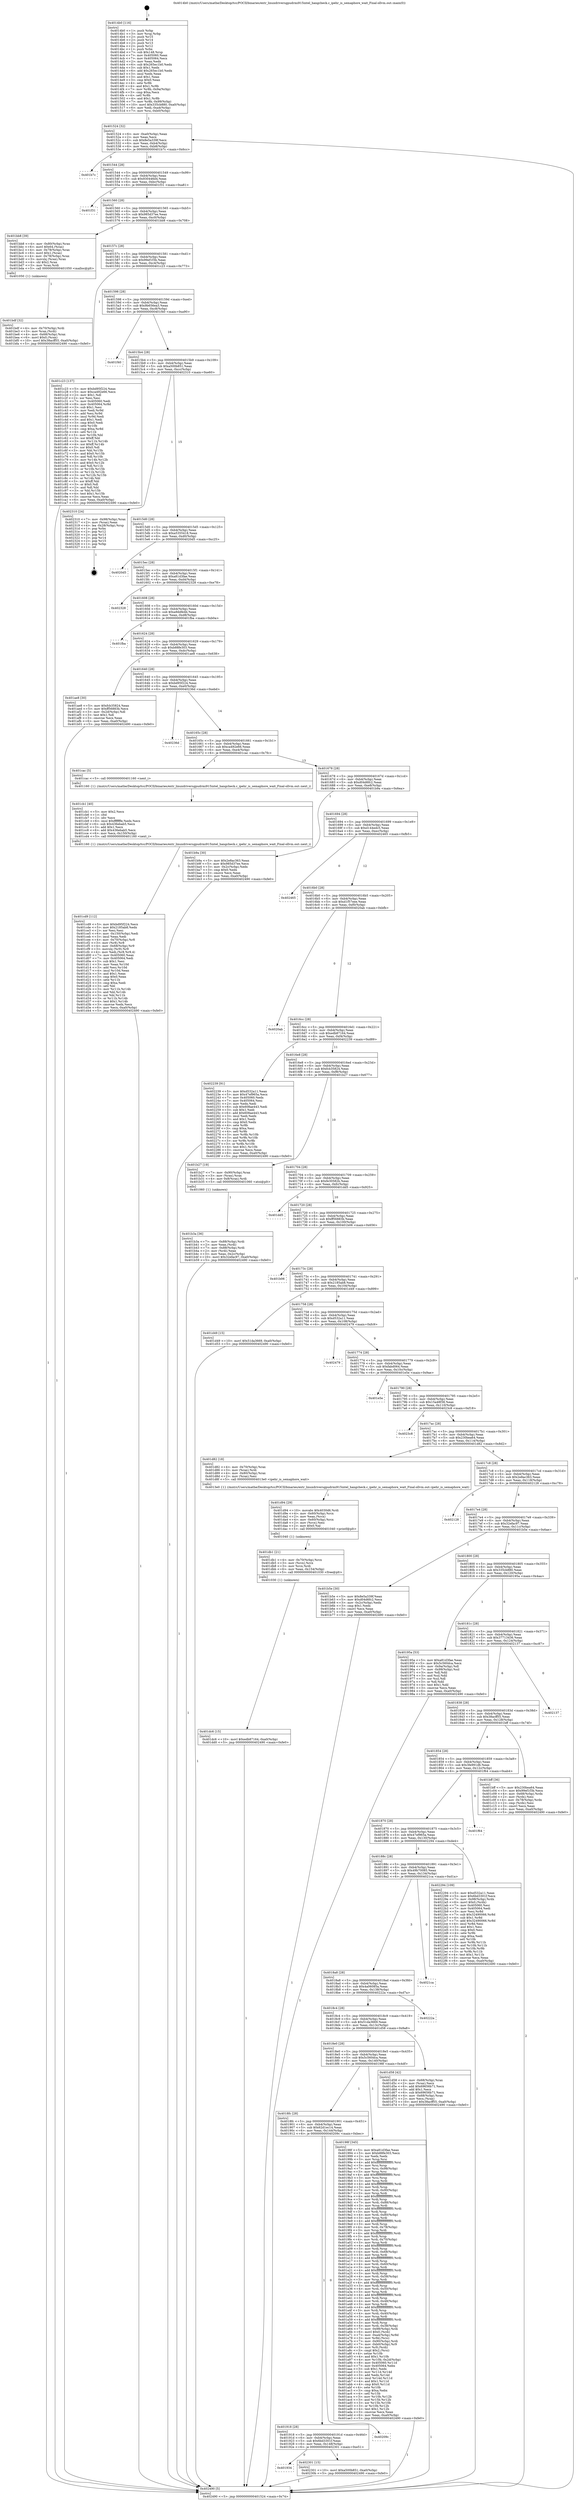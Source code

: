 digraph "0x4014b0" {
  label = "0x4014b0 (/mnt/c/Users/mathe/Desktop/tcc/POCII/binaries/extr_linuxdriversgpudrmi915intel_hangcheck.c_ipehr_is_semaphore_wait_Final-ollvm.out::main(0))"
  labelloc = "t"
  node[shape=record]

  Entry [label="",width=0.3,height=0.3,shape=circle,fillcolor=black,style=filled]
  "0x401524" [label="{
     0x401524 [32]\l
     | [instrs]\l
     &nbsp;&nbsp;0x401524 \<+6\>: mov -0xa0(%rbp),%eax\l
     &nbsp;&nbsp;0x40152a \<+2\>: mov %eax,%ecx\l
     &nbsp;&nbsp;0x40152c \<+6\>: sub $0x8e5a339f,%ecx\l
     &nbsp;&nbsp;0x401532 \<+6\>: mov %eax,-0xb4(%rbp)\l
     &nbsp;&nbsp;0x401538 \<+6\>: mov %ecx,-0xb8(%rbp)\l
     &nbsp;&nbsp;0x40153e \<+6\>: je 0000000000401b7c \<main+0x6cc\>\l
  }"]
  "0x401b7c" [label="{
     0x401b7c\l
  }", style=dashed]
  "0x401544" [label="{
     0x401544 [28]\l
     | [instrs]\l
     &nbsp;&nbsp;0x401544 \<+5\>: jmp 0000000000401549 \<main+0x99\>\l
     &nbsp;&nbsp;0x401549 \<+6\>: mov -0xb4(%rbp),%eax\l
     &nbsp;&nbsp;0x40154f \<+5\>: sub $0x930446d4,%eax\l
     &nbsp;&nbsp;0x401554 \<+6\>: mov %eax,-0xbc(%rbp)\l
     &nbsp;&nbsp;0x40155a \<+6\>: je 0000000000401f31 \<main+0xa81\>\l
  }"]
  Exit [label="",width=0.3,height=0.3,shape=circle,fillcolor=black,style=filled,peripheries=2]
  "0x401f31" [label="{
     0x401f31\l
  }", style=dashed]
  "0x401560" [label="{
     0x401560 [28]\l
     | [instrs]\l
     &nbsp;&nbsp;0x401560 \<+5\>: jmp 0000000000401565 \<main+0xb5\>\l
     &nbsp;&nbsp;0x401565 \<+6\>: mov -0xb4(%rbp),%eax\l
     &nbsp;&nbsp;0x40156b \<+5\>: sub $0x985d37ee,%eax\l
     &nbsp;&nbsp;0x401570 \<+6\>: mov %eax,-0xc0(%rbp)\l
     &nbsp;&nbsp;0x401576 \<+6\>: je 0000000000401bb8 \<main+0x708\>\l
  }"]
  "0x401934" [label="{
     0x401934\l
  }", style=dashed]
  "0x401bb8" [label="{
     0x401bb8 [39]\l
     | [instrs]\l
     &nbsp;&nbsp;0x401bb8 \<+4\>: mov -0x80(%rbp),%rax\l
     &nbsp;&nbsp;0x401bbc \<+6\>: movl $0x64,(%rax)\l
     &nbsp;&nbsp;0x401bc2 \<+4\>: mov -0x78(%rbp),%rax\l
     &nbsp;&nbsp;0x401bc6 \<+6\>: movl $0x1,(%rax)\l
     &nbsp;&nbsp;0x401bcc \<+4\>: mov -0x78(%rbp),%rax\l
     &nbsp;&nbsp;0x401bd0 \<+3\>: movslq (%rax),%rax\l
     &nbsp;&nbsp;0x401bd3 \<+4\>: shl $0x2,%rax\l
     &nbsp;&nbsp;0x401bd7 \<+3\>: mov %rax,%rdi\l
     &nbsp;&nbsp;0x401bda \<+5\>: call 0000000000401050 \<malloc@plt\>\l
     | [calls]\l
     &nbsp;&nbsp;0x401050 \{1\} (unknown)\l
  }"]
  "0x40157c" [label="{
     0x40157c [28]\l
     | [instrs]\l
     &nbsp;&nbsp;0x40157c \<+5\>: jmp 0000000000401581 \<main+0xd1\>\l
     &nbsp;&nbsp;0x401581 \<+6\>: mov -0xb4(%rbp),%eax\l
     &nbsp;&nbsp;0x401587 \<+5\>: sub $0x99ef1f3b,%eax\l
     &nbsp;&nbsp;0x40158c \<+6\>: mov %eax,-0xc4(%rbp)\l
     &nbsp;&nbsp;0x401592 \<+6\>: je 0000000000401c23 \<main+0x773\>\l
  }"]
  "0x402301" [label="{
     0x402301 [15]\l
     | [instrs]\l
     &nbsp;&nbsp;0x402301 \<+10\>: movl $0xa500b851,-0xa0(%rbp)\l
     &nbsp;&nbsp;0x40230b \<+5\>: jmp 0000000000402490 \<main+0xfe0\>\l
  }"]
  "0x401c23" [label="{
     0x401c23 [137]\l
     | [instrs]\l
     &nbsp;&nbsp;0x401c23 \<+5\>: mov $0xbd95f224,%eax\l
     &nbsp;&nbsp;0x401c28 \<+5\>: mov $0xca492e66,%ecx\l
     &nbsp;&nbsp;0x401c2d \<+2\>: mov $0x1,%dl\l
     &nbsp;&nbsp;0x401c2f \<+2\>: xor %esi,%esi\l
     &nbsp;&nbsp;0x401c31 \<+7\>: mov 0x405060,%edi\l
     &nbsp;&nbsp;0x401c38 \<+8\>: mov 0x405064,%r8d\l
     &nbsp;&nbsp;0x401c40 \<+3\>: sub $0x1,%esi\l
     &nbsp;&nbsp;0x401c43 \<+3\>: mov %edi,%r9d\l
     &nbsp;&nbsp;0x401c46 \<+3\>: add %esi,%r9d\l
     &nbsp;&nbsp;0x401c49 \<+4\>: imul %r9d,%edi\l
     &nbsp;&nbsp;0x401c4d \<+3\>: and $0x1,%edi\l
     &nbsp;&nbsp;0x401c50 \<+3\>: cmp $0x0,%edi\l
     &nbsp;&nbsp;0x401c53 \<+4\>: sete %r10b\l
     &nbsp;&nbsp;0x401c57 \<+4\>: cmp $0xa,%r8d\l
     &nbsp;&nbsp;0x401c5b \<+4\>: setl %r11b\l
     &nbsp;&nbsp;0x401c5f \<+3\>: mov %r10b,%bl\l
     &nbsp;&nbsp;0x401c62 \<+3\>: xor $0xff,%bl\l
     &nbsp;&nbsp;0x401c65 \<+3\>: mov %r11b,%r14b\l
     &nbsp;&nbsp;0x401c68 \<+4\>: xor $0xff,%r14b\l
     &nbsp;&nbsp;0x401c6c \<+3\>: xor $0x0,%dl\l
     &nbsp;&nbsp;0x401c6f \<+3\>: mov %bl,%r15b\l
     &nbsp;&nbsp;0x401c72 \<+4\>: and $0x0,%r15b\l
     &nbsp;&nbsp;0x401c76 \<+3\>: and %dl,%r10b\l
     &nbsp;&nbsp;0x401c79 \<+3\>: mov %r14b,%r12b\l
     &nbsp;&nbsp;0x401c7c \<+4\>: and $0x0,%r12b\l
     &nbsp;&nbsp;0x401c80 \<+3\>: and %dl,%r11b\l
     &nbsp;&nbsp;0x401c83 \<+3\>: or %r10b,%r15b\l
     &nbsp;&nbsp;0x401c86 \<+3\>: or %r11b,%r12b\l
     &nbsp;&nbsp;0x401c89 \<+3\>: xor %r12b,%r15b\l
     &nbsp;&nbsp;0x401c8c \<+3\>: or %r14b,%bl\l
     &nbsp;&nbsp;0x401c8f \<+3\>: xor $0xff,%bl\l
     &nbsp;&nbsp;0x401c92 \<+3\>: or $0x0,%dl\l
     &nbsp;&nbsp;0x401c95 \<+2\>: and %dl,%bl\l
     &nbsp;&nbsp;0x401c97 \<+3\>: or %bl,%r15b\l
     &nbsp;&nbsp;0x401c9a \<+4\>: test $0x1,%r15b\l
     &nbsp;&nbsp;0x401c9e \<+3\>: cmovne %ecx,%eax\l
     &nbsp;&nbsp;0x401ca1 \<+6\>: mov %eax,-0xa0(%rbp)\l
     &nbsp;&nbsp;0x401ca7 \<+5\>: jmp 0000000000402490 \<main+0xfe0\>\l
  }"]
  "0x401598" [label="{
     0x401598 [28]\l
     | [instrs]\l
     &nbsp;&nbsp;0x401598 \<+5\>: jmp 000000000040159d \<main+0xed\>\l
     &nbsp;&nbsp;0x40159d \<+6\>: mov -0xb4(%rbp),%eax\l
     &nbsp;&nbsp;0x4015a3 \<+5\>: sub $0x9b656ea3,%eax\l
     &nbsp;&nbsp;0x4015a8 \<+6\>: mov %eax,-0xc8(%rbp)\l
     &nbsp;&nbsp;0x4015ae \<+6\>: je 0000000000401f40 \<main+0xa90\>\l
  }"]
  "0x401918" [label="{
     0x401918 [28]\l
     | [instrs]\l
     &nbsp;&nbsp;0x401918 \<+5\>: jmp 000000000040191d \<main+0x46d\>\l
     &nbsp;&nbsp;0x40191d \<+6\>: mov -0xb4(%rbp),%eax\l
     &nbsp;&nbsp;0x401923 \<+5\>: sub $0x6bd3301f,%eax\l
     &nbsp;&nbsp;0x401928 \<+6\>: mov %eax,-0x148(%rbp)\l
     &nbsp;&nbsp;0x40192e \<+6\>: je 0000000000402301 \<main+0xe51\>\l
  }"]
  "0x401f40" [label="{
     0x401f40\l
  }", style=dashed]
  "0x4015b4" [label="{
     0x4015b4 [28]\l
     | [instrs]\l
     &nbsp;&nbsp;0x4015b4 \<+5\>: jmp 00000000004015b9 \<main+0x109\>\l
     &nbsp;&nbsp;0x4015b9 \<+6\>: mov -0xb4(%rbp),%eax\l
     &nbsp;&nbsp;0x4015bf \<+5\>: sub $0xa500b851,%eax\l
     &nbsp;&nbsp;0x4015c4 \<+6\>: mov %eax,-0xcc(%rbp)\l
     &nbsp;&nbsp;0x4015ca \<+6\>: je 0000000000402310 \<main+0xe60\>\l
  }"]
  "0x40209c" [label="{
     0x40209c\l
  }", style=dashed]
  "0x402310" [label="{
     0x402310 [24]\l
     | [instrs]\l
     &nbsp;&nbsp;0x402310 \<+7\>: mov -0x98(%rbp),%rax\l
     &nbsp;&nbsp;0x402317 \<+2\>: mov (%rax),%eax\l
     &nbsp;&nbsp;0x402319 \<+4\>: lea -0x28(%rbp),%rsp\l
     &nbsp;&nbsp;0x40231d \<+1\>: pop %rbx\l
     &nbsp;&nbsp;0x40231e \<+2\>: pop %r12\l
     &nbsp;&nbsp;0x402320 \<+2\>: pop %r13\l
     &nbsp;&nbsp;0x402322 \<+2\>: pop %r14\l
     &nbsp;&nbsp;0x402324 \<+2\>: pop %r15\l
     &nbsp;&nbsp;0x402326 \<+1\>: pop %rbp\l
     &nbsp;&nbsp;0x402327 \<+1\>: ret\l
  }"]
  "0x4015d0" [label="{
     0x4015d0 [28]\l
     | [instrs]\l
     &nbsp;&nbsp;0x4015d0 \<+5\>: jmp 00000000004015d5 \<main+0x125\>\l
     &nbsp;&nbsp;0x4015d5 \<+6\>: mov -0xb4(%rbp),%eax\l
     &nbsp;&nbsp;0x4015db \<+5\>: sub $0xa5355418,%eax\l
     &nbsp;&nbsp;0x4015e0 \<+6\>: mov %eax,-0xd0(%rbp)\l
     &nbsp;&nbsp;0x4015e6 \<+6\>: je 00000000004020d5 \<main+0xc25\>\l
  }"]
  "0x401dc6" [label="{
     0x401dc6 [15]\l
     | [instrs]\l
     &nbsp;&nbsp;0x401dc6 \<+10\>: movl $0xedb87164,-0xa0(%rbp)\l
     &nbsp;&nbsp;0x401dd0 \<+5\>: jmp 0000000000402490 \<main+0xfe0\>\l
  }"]
  "0x4020d5" [label="{
     0x4020d5\l
  }", style=dashed]
  "0x4015ec" [label="{
     0x4015ec [28]\l
     | [instrs]\l
     &nbsp;&nbsp;0x4015ec \<+5\>: jmp 00000000004015f1 \<main+0x141\>\l
     &nbsp;&nbsp;0x4015f1 \<+6\>: mov -0xb4(%rbp),%eax\l
     &nbsp;&nbsp;0x4015f7 \<+5\>: sub $0xa81d3fae,%eax\l
     &nbsp;&nbsp;0x4015fc \<+6\>: mov %eax,-0xd4(%rbp)\l
     &nbsp;&nbsp;0x401602 \<+6\>: je 0000000000402328 \<main+0xe78\>\l
  }"]
  "0x401db1" [label="{
     0x401db1 [21]\l
     | [instrs]\l
     &nbsp;&nbsp;0x401db1 \<+4\>: mov -0x70(%rbp),%rcx\l
     &nbsp;&nbsp;0x401db5 \<+3\>: mov (%rcx),%rcx\l
     &nbsp;&nbsp;0x401db8 \<+3\>: mov %rcx,%rdi\l
     &nbsp;&nbsp;0x401dbb \<+6\>: mov %eax,-0x154(%rbp)\l
     &nbsp;&nbsp;0x401dc1 \<+5\>: call 0000000000401030 \<free@plt\>\l
     | [calls]\l
     &nbsp;&nbsp;0x401030 \{1\} (unknown)\l
  }"]
  "0x402328" [label="{
     0x402328\l
  }", style=dashed]
  "0x401608" [label="{
     0x401608 [28]\l
     | [instrs]\l
     &nbsp;&nbsp;0x401608 \<+5\>: jmp 000000000040160d \<main+0x15d\>\l
     &nbsp;&nbsp;0x40160d \<+6\>: mov -0xb4(%rbp),%eax\l
     &nbsp;&nbsp;0x401613 \<+5\>: sub $0xa9ddfe4b,%eax\l
     &nbsp;&nbsp;0x401618 \<+6\>: mov %eax,-0xd8(%rbp)\l
     &nbsp;&nbsp;0x40161e \<+6\>: je 0000000000401fba \<main+0xb0a\>\l
  }"]
  "0x401d94" [label="{
     0x401d94 [29]\l
     | [instrs]\l
     &nbsp;&nbsp;0x401d94 \<+10\>: movabs $0x4030d6,%rdi\l
     &nbsp;&nbsp;0x401d9e \<+4\>: mov -0x60(%rbp),%rcx\l
     &nbsp;&nbsp;0x401da2 \<+2\>: mov %eax,(%rcx)\l
     &nbsp;&nbsp;0x401da4 \<+4\>: mov -0x60(%rbp),%rcx\l
     &nbsp;&nbsp;0x401da8 \<+2\>: mov (%rcx),%esi\l
     &nbsp;&nbsp;0x401daa \<+2\>: mov $0x0,%al\l
     &nbsp;&nbsp;0x401dac \<+5\>: call 0000000000401040 \<printf@plt\>\l
     | [calls]\l
     &nbsp;&nbsp;0x401040 \{1\} (unknown)\l
  }"]
  "0x401fba" [label="{
     0x401fba\l
  }", style=dashed]
  "0x401624" [label="{
     0x401624 [28]\l
     | [instrs]\l
     &nbsp;&nbsp;0x401624 \<+5\>: jmp 0000000000401629 \<main+0x179\>\l
     &nbsp;&nbsp;0x401629 \<+6\>: mov -0xb4(%rbp),%eax\l
     &nbsp;&nbsp;0x40162f \<+5\>: sub $0xb88fe303,%eax\l
     &nbsp;&nbsp;0x401634 \<+6\>: mov %eax,-0xdc(%rbp)\l
     &nbsp;&nbsp;0x40163a \<+6\>: je 0000000000401ae8 \<main+0x638\>\l
  }"]
  "0x401cd9" [label="{
     0x401cd9 [112]\l
     | [instrs]\l
     &nbsp;&nbsp;0x401cd9 \<+5\>: mov $0xbd95f224,%ecx\l
     &nbsp;&nbsp;0x401cde \<+5\>: mov $0x2185ab8,%edx\l
     &nbsp;&nbsp;0x401ce3 \<+2\>: xor %esi,%esi\l
     &nbsp;&nbsp;0x401ce5 \<+6\>: mov -0x150(%rbp),%edi\l
     &nbsp;&nbsp;0x401ceb \<+3\>: imul %eax,%edi\l
     &nbsp;&nbsp;0x401cee \<+4\>: mov -0x70(%rbp),%r8\l
     &nbsp;&nbsp;0x401cf2 \<+3\>: mov (%r8),%r8\l
     &nbsp;&nbsp;0x401cf5 \<+4\>: mov -0x68(%rbp),%r9\l
     &nbsp;&nbsp;0x401cf9 \<+3\>: movslq (%r9),%r9\l
     &nbsp;&nbsp;0x401cfc \<+4\>: mov %edi,(%r8,%r9,4)\l
     &nbsp;&nbsp;0x401d00 \<+7\>: mov 0x405060,%eax\l
     &nbsp;&nbsp;0x401d07 \<+7\>: mov 0x405064,%edi\l
     &nbsp;&nbsp;0x401d0e \<+3\>: sub $0x1,%esi\l
     &nbsp;&nbsp;0x401d11 \<+3\>: mov %eax,%r10d\l
     &nbsp;&nbsp;0x401d14 \<+3\>: add %esi,%r10d\l
     &nbsp;&nbsp;0x401d17 \<+4\>: imul %r10d,%eax\l
     &nbsp;&nbsp;0x401d1b \<+3\>: and $0x1,%eax\l
     &nbsp;&nbsp;0x401d1e \<+3\>: cmp $0x0,%eax\l
     &nbsp;&nbsp;0x401d21 \<+4\>: sete %r11b\l
     &nbsp;&nbsp;0x401d25 \<+3\>: cmp $0xa,%edi\l
     &nbsp;&nbsp;0x401d28 \<+3\>: setl %bl\l
     &nbsp;&nbsp;0x401d2b \<+3\>: mov %r11b,%r14b\l
     &nbsp;&nbsp;0x401d2e \<+3\>: and %bl,%r14b\l
     &nbsp;&nbsp;0x401d31 \<+3\>: xor %bl,%r11b\l
     &nbsp;&nbsp;0x401d34 \<+3\>: or %r11b,%r14b\l
     &nbsp;&nbsp;0x401d37 \<+4\>: test $0x1,%r14b\l
     &nbsp;&nbsp;0x401d3b \<+3\>: cmovne %edx,%ecx\l
     &nbsp;&nbsp;0x401d3e \<+6\>: mov %ecx,-0xa0(%rbp)\l
     &nbsp;&nbsp;0x401d44 \<+5\>: jmp 0000000000402490 \<main+0xfe0\>\l
  }"]
  "0x401ae8" [label="{
     0x401ae8 [30]\l
     | [instrs]\l
     &nbsp;&nbsp;0x401ae8 \<+5\>: mov $0xfcb35824,%eax\l
     &nbsp;&nbsp;0x401aed \<+5\>: mov $0xff56883b,%ecx\l
     &nbsp;&nbsp;0x401af2 \<+3\>: mov -0x2d(%rbp),%dl\l
     &nbsp;&nbsp;0x401af5 \<+3\>: test $0x1,%dl\l
     &nbsp;&nbsp;0x401af8 \<+3\>: cmovne %ecx,%eax\l
     &nbsp;&nbsp;0x401afb \<+6\>: mov %eax,-0xa0(%rbp)\l
     &nbsp;&nbsp;0x401b01 \<+5\>: jmp 0000000000402490 \<main+0xfe0\>\l
  }"]
  "0x401640" [label="{
     0x401640 [28]\l
     | [instrs]\l
     &nbsp;&nbsp;0x401640 \<+5\>: jmp 0000000000401645 \<main+0x195\>\l
     &nbsp;&nbsp;0x401645 \<+6\>: mov -0xb4(%rbp),%eax\l
     &nbsp;&nbsp;0x40164b \<+5\>: sub $0xbd95f224,%eax\l
     &nbsp;&nbsp;0x401650 \<+6\>: mov %eax,-0xe0(%rbp)\l
     &nbsp;&nbsp;0x401656 \<+6\>: je 000000000040236d \<main+0xebd\>\l
  }"]
  "0x401cb1" [label="{
     0x401cb1 [40]\l
     | [instrs]\l
     &nbsp;&nbsp;0x401cb1 \<+5\>: mov $0x2,%ecx\l
     &nbsp;&nbsp;0x401cb6 \<+1\>: cltd\l
     &nbsp;&nbsp;0x401cb7 \<+2\>: idiv %ecx\l
     &nbsp;&nbsp;0x401cb9 \<+6\>: imul $0xfffffffe,%edx,%ecx\l
     &nbsp;&nbsp;0x401cbf \<+6\>: sub $0x436ebab5,%ecx\l
     &nbsp;&nbsp;0x401cc5 \<+3\>: add $0x1,%ecx\l
     &nbsp;&nbsp;0x401cc8 \<+6\>: add $0x436ebab5,%ecx\l
     &nbsp;&nbsp;0x401cce \<+6\>: mov %ecx,-0x150(%rbp)\l
     &nbsp;&nbsp;0x401cd4 \<+5\>: call 0000000000401160 \<next_i\>\l
     | [calls]\l
     &nbsp;&nbsp;0x401160 \{1\} (/mnt/c/Users/mathe/Desktop/tcc/POCII/binaries/extr_linuxdriversgpudrmi915intel_hangcheck.c_ipehr_is_semaphore_wait_Final-ollvm.out::next_i)\l
  }"]
  "0x40236d" [label="{
     0x40236d\l
  }", style=dashed]
  "0x40165c" [label="{
     0x40165c [28]\l
     | [instrs]\l
     &nbsp;&nbsp;0x40165c \<+5\>: jmp 0000000000401661 \<main+0x1b1\>\l
     &nbsp;&nbsp;0x401661 \<+6\>: mov -0xb4(%rbp),%eax\l
     &nbsp;&nbsp;0x401667 \<+5\>: sub $0xca492e66,%eax\l
     &nbsp;&nbsp;0x40166c \<+6\>: mov %eax,-0xe4(%rbp)\l
     &nbsp;&nbsp;0x401672 \<+6\>: je 0000000000401cac \<main+0x7fc\>\l
  }"]
  "0x401bdf" [label="{
     0x401bdf [32]\l
     | [instrs]\l
     &nbsp;&nbsp;0x401bdf \<+4\>: mov -0x70(%rbp),%rdi\l
     &nbsp;&nbsp;0x401be3 \<+3\>: mov %rax,(%rdi)\l
     &nbsp;&nbsp;0x401be6 \<+4\>: mov -0x68(%rbp),%rax\l
     &nbsp;&nbsp;0x401bea \<+6\>: movl $0x0,(%rax)\l
     &nbsp;&nbsp;0x401bf0 \<+10\>: movl $0x38acff55,-0xa0(%rbp)\l
     &nbsp;&nbsp;0x401bfa \<+5\>: jmp 0000000000402490 \<main+0xfe0\>\l
  }"]
  "0x401cac" [label="{
     0x401cac [5]\l
     | [instrs]\l
     &nbsp;&nbsp;0x401cac \<+5\>: call 0000000000401160 \<next_i\>\l
     | [calls]\l
     &nbsp;&nbsp;0x401160 \{1\} (/mnt/c/Users/mathe/Desktop/tcc/POCII/binaries/extr_linuxdriversgpudrmi915intel_hangcheck.c_ipehr_is_semaphore_wait_Final-ollvm.out::next_i)\l
  }"]
  "0x401678" [label="{
     0x401678 [28]\l
     | [instrs]\l
     &nbsp;&nbsp;0x401678 \<+5\>: jmp 000000000040167d \<main+0x1cd\>\l
     &nbsp;&nbsp;0x40167d \<+6\>: mov -0xb4(%rbp),%eax\l
     &nbsp;&nbsp;0x401683 \<+5\>: sub $0xd04d6fc2,%eax\l
     &nbsp;&nbsp;0x401688 \<+6\>: mov %eax,-0xe8(%rbp)\l
     &nbsp;&nbsp;0x40168e \<+6\>: je 0000000000401b9a \<main+0x6ea\>\l
  }"]
  "0x401b3a" [label="{
     0x401b3a [36]\l
     | [instrs]\l
     &nbsp;&nbsp;0x401b3a \<+7\>: mov -0x88(%rbp),%rdi\l
     &nbsp;&nbsp;0x401b41 \<+2\>: mov %eax,(%rdi)\l
     &nbsp;&nbsp;0x401b43 \<+7\>: mov -0x88(%rbp),%rdi\l
     &nbsp;&nbsp;0x401b4a \<+2\>: mov (%rdi),%eax\l
     &nbsp;&nbsp;0x401b4c \<+3\>: mov %eax,-0x2c(%rbp)\l
     &nbsp;&nbsp;0x401b4f \<+10\>: movl $0x32efac97,-0xa0(%rbp)\l
     &nbsp;&nbsp;0x401b59 \<+5\>: jmp 0000000000402490 \<main+0xfe0\>\l
  }"]
  "0x401b9a" [label="{
     0x401b9a [30]\l
     | [instrs]\l
     &nbsp;&nbsp;0x401b9a \<+5\>: mov $0x2e8ac363,%eax\l
     &nbsp;&nbsp;0x401b9f \<+5\>: mov $0x985d37ee,%ecx\l
     &nbsp;&nbsp;0x401ba4 \<+3\>: mov -0x2c(%rbp),%edx\l
     &nbsp;&nbsp;0x401ba7 \<+3\>: cmp $0x0,%edx\l
     &nbsp;&nbsp;0x401baa \<+3\>: cmove %ecx,%eax\l
     &nbsp;&nbsp;0x401bad \<+6\>: mov %eax,-0xa0(%rbp)\l
     &nbsp;&nbsp;0x401bb3 \<+5\>: jmp 0000000000402490 \<main+0xfe0\>\l
  }"]
  "0x401694" [label="{
     0x401694 [28]\l
     | [instrs]\l
     &nbsp;&nbsp;0x401694 \<+5\>: jmp 0000000000401699 \<main+0x1e9\>\l
     &nbsp;&nbsp;0x401699 \<+6\>: mov -0xb4(%rbp),%eax\l
     &nbsp;&nbsp;0x40169f \<+5\>: sub $0xd144edc5,%eax\l
     &nbsp;&nbsp;0x4016a4 \<+6\>: mov %eax,-0xec(%rbp)\l
     &nbsp;&nbsp;0x4016aa \<+6\>: je 0000000000402465 \<main+0xfb5\>\l
  }"]
  "0x4018fc" [label="{
     0x4018fc [28]\l
     | [instrs]\l
     &nbsp;&nbsp;0x4018fc \<+5\>: jmp 0000000000401901 \<main+0x451\>\l
     &nbsp;&nbsp;0x401901 \<+6\>: mov -0xb4(%rbp),%eax\l
     &nbsp;&nbsp;0x401907 \<+5\>: sub $0x62d1ec14,%eax\l
     &nbsp;&nbsp;0x40190c \<+6\>: mov %eax,-0x144(%rbp)\l
     &nbsp;&nbsp;0x401912 \<+6\>: je 000000000040209c \<main+0xbec\>\l
  }"]
  "0x402465" [label="{
     0x402465\l
  }", style=dashed]
  "0x4016b0" [label="{
     0x4016b0 [28]\l
     | [instrs]\l
     &nbsp;&nbsp;0x4016b0 \<+5\>: jmp 00000000004016b5 \<main+0x205\>\l
     &nbsp;&nbsp;0x4016b5 \<+6\>: mov -0xb4(%rbp),%eax\l
     &nbsp;&nbsp;0x4016bb \<+5\>: sub $0xd1f57eee,%eax\l
     &nbsp;&nbsp;0x4016c0 \<+6\>: mov %eax,-0xf0(%rbp)\l
     &nbsp;&nbsp;0x4016c6 \<+6\>: je 00000000004020ab \<main+0xbfb\>\l
  }"]
  "0x40198f" [label="{
     0x40198f [345]\l
     | [instrs]\l
     &nbsp;&nbsp;0x40198f \<+5\>: mov $0xa81d3fae,%eax\l
     &nbsp;&nbsp;0x401994 \<+5\>: mov $0xb88fe303,%ecx\l
     &nbsp;&nbsp;0x401999 \<+2\>: xor %edx,%edx\l
     &nbsp;&nbsp;0x40199b \<+3\>: mov %rsp,%rsi\l
     &nbsp;&nbsp;0x40199e \<+4\>: add $0xfffffffffffffff0,%rsi\l
     &nbsp;&nbsp;0x4019a2 \<+3\>: mov %rsi,%rsp\l
     &nbsp;&nbsp;0x4019a5 \<+7\>: mov %rsi,-0x98(%rbp)\l
     &nbsp;&nbsp;0x4019ac \<+3\>: mov %rsp,%rsi\l
     &nbsp;&nbsp;0x4019af \<+4\>: add $0xfffffffffffffff0,%rsi\l
     &nbsp;&nbsp;0x4019b3 \<+3\>: mov %rsi,%rsp\l
     &nbsp;&nbsp;0x4019b6 \<+3\>: mov %rsp,%rdi\l
     &nbsp;&nbsp;0x4019b9 \<+4\>: add $0xfffffffffffffff0,%rdi\l
     &nbsp;&nbsp;0x4019bd \<+3\>: mov %rdi,%rsp\l
     &nbsp;&nbsp;0x4019c0 \<+7\>: mov %rdi,-0x90(%rbp)\l
     &nbsp;&nbsp;0x4019c7 \<+3\>: mov %rsp,%rdi\l
     &nbsp;&nbsp;0x4019ca \<+4\>: add $0xfffffffffffffff0,%rdi\l
     &nbsp;&nbsp;0x4019ce \<+3\>: mov %rdi,%rsp\l
     &nbsp;&nbsp;0x4019d1 \<+7\>: mov %rdi,-0x88(%rbp)\l
     &nbsp;&nbsp;0x4019d8 \<+3\>: mov %rsp,%rdi\l
     &nbsp;&nbsp;0x4019db \<+4\>: add $0xfffffffffffffff0,%rdi\l
     &nbsp;&nbsp;0x4019df \<+3\>: mov %rdi,%rsp\l
     &nbsp;&nbsp;0x4019e2 \<+4\>: mov %rdi,-0x80(%rbp)\l
     &nbsp;&nbsp;0x4019e6 \<+3\>: mov %rsp,%rdi\l
     &nbsp;&nbsp;0x4019e9 \<+4\>: add $0xfffffffffffffff0,%rdi\l
     &nbsp;&nbsp;0x4019ed \<+3\>: mov %rdi,%rsp\l
     &nbsp;&nbsp;0x4019f0 \<+4\>: mov %rdi,-0x78(%rbp)\l
     &nbsp;&nbsp;0x4019f4 \<+3\>: mov %rsp,%rdi\l
     &nbsp;&nbsp;0x4019f7 \<+4\>: add $0xfffffffffffffff0,%rdi\l
     &nbsp;&nbsp;0x4019fb \<+3\>: mov %rdi,%rsp\l
     &nbsp;&nbsp;0x4019fe \<+4\>: mov %rdi,-0x70(%rbp)\l
     &nbsp;&nbsp;0x401a02 \<+3\>: mov %rsp,%rdi\l
     &nbsp;&nbsp;0x401a05 \<+4\>: add $0xfffffffffffffff0,%rdi\l
     &nbsp;&nbsp;0x401a09 \<+3\>: mov %rdi,%rsp\l
     &nbsp;&nbsp;0x401a0c \<+4\>: mov %rdi,-0x68(%rbp)\l
     &nbsp;&nbsp;0x401a10 \<+3\>: mov %rsp,%rdi\l
     &nbsp;&nbsp;0x401a13 \<+4\>: add $0xfffffffffffffff0,%rdi\l
     &nbsp;&nbsp;0x401a17 \<+3\>: mov %rdi,%rsp\l
     &nbsp;&nbsp;0x401a1a \<+4\>: mov %rdi,-0x60(%rbp)\l
     &nbsp;&nbsp;0x401a1e \<+3\>: mov %rsp,%rdi\l
     &nbsp;&nbsp;0x401a21 \<+4\>: add $0xfffffffffffffff0,%rdi\l
     &nbsp;&nbsp;0x401a25 \<+3\>: mov %rdi,%rsp\l
     &nbsp;&nbsp;0x401a28 \<+4\>: mov %rdi,-0x58(%rbp)\l
     &nbsp;&nbsp;0x401a2c \<+3\>: mov %rsp,%rdi\l
     &nbsp;&nbsp;0x401a2f \<+4\>: add $0xfffffffffffffff0,%rdi\l
     &nbsp;&nbsp;0x401a33 \<+3\>: mov %rdi,%rsp\l
     &nbsp;&nbsp;0x401a36 \<+4\>: mov %rdi,-0x50(%rbp)\l
     &nbsp;&nbsp;0x401a3a \<+3\>: mov %rsp,%rdi\l
     &nbsp;&nbsp;0x401a3d \<+4\>: add $0xfffffffffffffff0,%rdi\l
     &nbsp;&nbsp;0x401a41 \<+3\>: mov %rdi,%rsp\l
     &nbsp;&nbsp;0x401a44 \<+4\>: mov %rdi,-0x48(%rbp)\l
     &nbsp;&nbsp;0x401a48 \<+3\>: mov %rsp,%rdi\l
     &nbsp;&nbsp;0x401a4b \<+4\>: add $0xfffffffffffffff0,%rdi\l
     &nbsp;&nbsp;0x401a4f \<+3\>: mov %rdi,%rsp\l
     &nbsp;&nbsp;0x401a52 \<+4\>: mov %rdi,-0x40(%rbp)\l
     &nbsp;&nbsp;0x401a56 \<+3\>: mov %rsp,%rdi\l
     &nbsp;&nbsp;0x401a59 \<+4\>: add $0xfffffffffffffff0,%rdi\l
     &nbsp;&nbsp;0x401a5d \<+3\>: mov %rdi,%rsp\l
     &nbsp;&nbsp;0x401a60 \<+4\>: mov %rdi,-0x38(%rbp)\l
     &nbsp;&nbsp;0x401a64 \<+7\>: mov -0x98(%rbp),%rdi\l
     &nbsp;&nbsp;0x401a6b \<+6\>: movl $0x0,(%rdi)\l
     &nbsp;&nbsp;0x401a71 \<+7\>: mov -0xa4(%rbp),%r8d\l
     &nbsp;&nbsp;0x401a78 \<+3\>: mov %r8d,(%rsi)\l
     &nbsp;&nbsp;0x401a7b \<+7\>: mov -0x90(%rbp),%rdi\l
     &nbsp;&nbsp;0x401a82 \<+7\>: mov -0xb0(%rbp),%r9\l
     &nbsp;&nbsp;0x401a89 \<+3\>: mov %r9,(%rdi)\l
     &nbsp;&nbsp;0x401a8c \<+3\>: cmpl $0x2,(%rsi)\l
     &nbsp;&nbsp;0x401a8f \<+4\>: setne %r10b\l
     &nbsp;&nbsp;0x401a93 \<+4\>: and $0x1,%r10b\l
     &nbsp;&nbsp;0x401a97 \<+4\>: mov %r10b,-0x2d(%rbp)\l
     &nbsp;&nbsp;0x401a9b \<+8\>: mov 0x405060,%r11d\l
     &nbsp;&nbsp;0x401aa3 \<+7\>: mov 0x405064,%ebx\l
     &nbsp;&nbsp;0x401aaa \<+3\>: sub $0x1,%edx\l
     &nbsp;&nbsp;0x401aad \<+3\>: mov %r11d,%r14d\l
     &nbsp;&nbsp;0x401ab0 \<+3\>: add %edx,%r14d\l
     &nbsp;&nbsp;0x401ab3 \<+4\>: imul %r14d,%r11d\l
     &nbsp;&nbsp;0x401ab7 \<+4\>: and $0x1,%r11d\l
     &nbsp;&nbsp;0x401abb \<+4\>: cmp $0x0,%r11d\l
     &nbsp;&nbsp;0x401abf \<+4\>: sete %r10b\l
     &nbsp;&nbsp;0x401ac3 \<+3\>: cmp $0xa,%ebx\l
     &nbsp;&nbsp;0x401ac6 \<+4\>: setl %r15b\l
     &nbsp;&nbsp;0x401aca \<+3\>: mov %r10b,%r12b\l
     &nbsp;&nbsp;0x401acd \<+3\>: and %r15b,%r12b\l
     &nbsp;&nbsp;0x401ad0 \<+3\>: xor %r15b,%r10b\l
     &nbsp;&nbsp;0x401ad3 \<+3\>: or %r10b,%r12b\l
     &nbsp;&nbsp;0x401ad6 \<+4\>: test $0x1,%r12b\l
     &nbsp;&nbsp;0x401ada \<+3\>: cmovne %ecx,%eax\l
     &nbsp;&nbsp;0x401add \<+6\>: mov %eax,-0xa0(%rbp)\l
     &nbsp;&nbsp;0x401ae3 \<+5\>: jmp 0000000000402490 \<main+0xfe0\>\l
  }"]
  "0x4020ab" [label="{
     0x4020ab\l
  }", style=dashed]
  "0x4016cc" [label="{
     0x4016cc [28]\l
     | [instrs]\l
     &nbsp;&nbsp;0x4016cc \<+5\>: jmp 00000000004016d1 \<main+0x221\>\l
     &nbsp;&nbsp;0x4016d1 \<+6\>: mov -0xb4(%rbp),%eax\l
     &nbsp;&nbsp;0x4016d7 \<+5\>: sub $0xedb87164,%eax\l
     &nbsp;&nbsp;0x4016dc \<+6\>: mov %eax,-0xf4(%rbp)\l
     &nbsp;&nbsp;0x4016e2 \<+6\>: je 0000000000402239 \<main+0xd89\>\l
  }"]
  "0x4018e0" [label="{
     0x4018e0 [28]\l
     | [instrs]\l
     &nbsp;&nbsp;0x4018e0 \<+5\>: jmp 00000000004018e5 \<main+0x435\>\l
     &nbsp;&nbsp;0x4018e5 \<+6\>: mov -0xb4(%rbp),%eax\l
     &nbsp;&nbsp;0x4018eb \<+5\>: sub $0x5c560dca,%eax\l
     &nbsp;&nbsp;0x4018f0 \<+6\>: mov %eax,-0x140(%rbp)\l
     &nbsp;&nbsp;0x4018f6 \<+6\>: je 000000000040198f \<main+0x4df\>\l
  }"]
  "0x402239" [label="{
     0x402239 [91]\l
     | [instrs]\l
     &nbsp;&nbsp;0x402239 \<+5\>: mov $0xd532a11,%eax\l
     &nbsp;&nbsp;0x40223e \<+5\>: mov $0x47ef965a,%ecx\l
     &nbsp;&nbsp;0x402243 \<+7\>: mov 0x405060,%edx\l
     &nbsp;&nbsp;0x40224a \<+7\>: mov 0x405064,%esi\l
     &nbsp;&nbsp;0x402251 \<+2\>: mov %edx,%edi\l
     &nbsp;&nbsp;0x402253 \<+6\>: sub $0x608ae443,%edi\l
     &nbsp;&nbsp;0x402259 \<+3\>: sub $0x1,%edi\l
     &nbsp;&nbsp;0x40225c \<+6\>: add $0x608ae443,%edi\l
     &nbsp;&nbsp;0x402262 \<+3\>: imul %edi,%edx\l
     &nbsp;&nbsp;0x402265 \<+3\>: and $0x1,%edx\l
     &nbsp;&nbsp;0x402268 \<+3\>: cmp $0x0,%edx\l
     &nbsp;&nbsp;0x40226b \<+4\>: sete %r8b\l
     &nbsp;&nbsp;0x40226f \<+3\>: cmp $0xa,%esi\l
     &nbsp;&nbsp;0x402272 \<+4\>: setl %r9b\l
     &nbsp;&nbsp;0x402276 \<+3\>: mov %r8b,%r10b\l
     &nbsp;&nbsp;0x402279 \<+3\>: and %r9b,%r10b\l
     &nbsp;&nbsp;0x40227c \<+3\>: xor %r9b,%r8b\l
     &nbsp;&nbsp;0x40227f \<+3\>: or %r8b,%r10b\l
     &nbsp;&nbsp;0x402282 \<+4\>: test $0x1,%r10b\l
     &nbsp;&nbsp;0x402286 \<+3\>: cmovne %ecx,%eax\l
     &nbsp;&nbsp;0x402289 \<+6\>: mov %eax,-0xa0(%rbp)\l
     &nbsp;&nbsp;0x40228f \<+5\>: jmp 0000000000402490 \<main+0xfe0\>\l
  }"]
  "0x4016e8" [label="{
     0x4016e8 [28]\l
     | [instrs]\l
     &nbsp;&nbsp;0x4016e8 \<+5\>: jmp 00000000004016ed \<main+0x23d\>\l
     &nbsp;&nbsp;0x4016ed \<+6\>: mov -0xb4(%rbp),%eax\l
     &nbsp;&nbsp;0x4016f3 \<+5\>: sub $0xfcb35824,%eax\l
     &nbsp;&nbsp;0x4016f8 \<+6\>: mov %eax,-0xf8(%rbp)\l
     &nbsp;&nbsp;0x4016fe \<+6\>: je 0000000000401b27 \<main+0x677\>\l
  }"]
  "0x401d58" [label="{
     0x401d58 [42]\l
     | [instrs]\l
     &nbsp;&nbsp;0x401d58 \<+4\>: mov -0x68(%rbp),%rax\l
     &nbsp;&nbsp;0x401d5c \<+2\>: mov (%rax),%ecx\l
     &nbsp;&nbsp;0x401d5e \<+6\>: add $0x69656b71,%ecx\l
     &nbsp;&nbsp;0x401d64 \<+3\>: add $0x1,%ecx\l
     &nbsp;&nbsp;0x401d67 \<+6\>: sub $0x69656b71,%ecx\l
     &nbsp;&nbsp;0x401d6d \<+4\>: mov -0x68(%rbp),%rax\l
     &nbsp;&nbsp;0x401d71 \<+2\>: mov %ecx,(%rax)\l
     &nbsp;&nbsp;0x401d73 \<+10\>: movl $0x38acff55,-0xa0(%rbp)\l
     &nbsp;&nbsp;0x401d7d \<+5\>: jmp 0000000000402490 \<main+0xfe0\>\l
  }"]
  "0x401b27" [label="{
     0x401b27 [19]\l
     | [instrs]\l
     &nbsp;&nbsp;0x401b27 \<+7\>: mov -0x90(%rbp),%rax\l
     &nbsp;&nbsp;0x401b2e \<+3\>: mov (%rax),%rax\l
     &nbsp;&nbsp;0x401b31 \<+4\>: mov 0x8(%rax),%rdi\l
     &nbsp;&nbsp;0x401b35 \<+5\>: call 0000000000401060 \<atoi@plt\>\l
     | [calls]\l
     &nbsp;&nbsp;0x401060 \{1\} (unknown)\l
  }"]
  "0x401704" [label="{
     0x401704 [28]\l
     | [instrs]\l
     &nbsp;&nbsp;0x401704 \<+5\>: jmp 0000000000401709 \<main+0x259\>\l
     &nbsp;&nbsp;0x401709 \<+6\>: mov -0xb4(%rbp),%eax\l
     &nbsp;&nbsp;0x40170f \<+5\>: sub $0xfe30582b,%eax\l
     &nbsp;&nbsp;0x401714 \<+6\>: mov %eax,-0xfc(%rbp)\l
     &nbsp;&nbsp;0x40171a \<+6\>: je 0000000000401dd5 \<main+0x925\>\l
  }"]
  "0x4018c4" [label="{
     0x4018c4 [28]\l
     | [instrs]\l
     &nbsp;&nbsp;0x4018c4 \<+5\>: jmp 00000000004018c9 \<main+0x419\>\l
     &nbsp;&nbsp;0x4018c9 \<+6\>: mov -0xb4(%rbp),%eax\l
     &nbsp;&nbsp;0x4018cf \<+5\>: sub $0x51da3669,%eax\l
     &nbsp;&nbsp;0x4018d4 \<+6\>: mov %eax,-0x13c(%rbp)\l
     &nbsp;&nbsp;0x4018da \<+6\>: je 0000000000401d58 \<main+0x8a8\>\l
  }"]
  "0x401dd5" [label="{
     0x401dd5\l
  }", style=dashed]
  "0x401720" [label="{
     0x401720 [28]\l
     | [instrs]\l
     &nbsp;&nbsp;0x401720 \<+5\>: jmp 0000000000401725 \<main+0x275\>\l
     &nbsp;&nbsp;0x401725 \<+6\>: mov -0xb4(%rbp),%eax\l
     &nbsp;&nbsp;0x40172b \<+5\>: sub $0xff56883b,%eax\l
     &nbsp;&nbsp;0x401730 \<+6\>: mov %eax,-0x100(%rbp)\l
     &nbsp;&nbsp;0x401736 \<+6\>: je 0000000000401b06 \<main+0x656\>\l
  }"]
  "0x40222a" [label="{
     0x40222a\l
  }", style=dashed]
  "0x401b06" [label="{
     0x401b06\l
  }", style=dashed]
  "0x40173c" [label="{
     0x40173c [28]\l
     | [instrs]\l
     &nbsp;&nbsp;0x40173c \<+5\>: jmp 0000000000401741 \<main+0x291\>\l
     &nbsp;&nbsp;0x401741 \<+6\>: mov -0xb4(%rbp),%eax\l
     &nbsp;&nbsp;0x401747 \<+5\>: sub $0x2185ab8,%eax\l
     &nbsp;&nbsp;0x40174c \<+6\>: mov %eax,-0x104(%rbp)\l
     &nbsp;&nbsp;0x401752 \<+6\>: je 0000000000401d49 \<main+0x899\>\l
  }"]
  "0x4018a8" [label="{
     0x4018a8 [28]\l
     | [instrs]\l
     &nbsp;&nbsp;0x4018a8 \<+5\>: jmp 00000000004018ad \<main+0x3fd\>\l
     &nbsp;&nbsp;0x4018ad \<+6\>: mov -0xb4(%rbp),%eax\l
     &nbsp;&nbsp;0x4018b3 \<+5\>: sub $0x4a06085a,%eax\l
     &nbsp;&nbsp;0x4018b8 \<+6\>: mov %eax,-0x138(%rbp)\l
     &nbsp;&nbsp;0x4018be \<+6\>: je 000000000040222a \<main+0xd7a\>\l
  }"]
  "0x401d49" [label="{
     0x401d49 [15]\l
     | [instrs]\l
     &nbsp;&nbsp;0x401d49 \<+10\>: movl $0x51da3669,-0xa0(%rbp)\l
     &nbsp;&nbsp;0x401d53 \<+5\>: jmp 0000000000402490 \<main+0xfe0\>\l
  }"]
  "0x401758" [label="{
     0x401758 [28]\l
     | [instrs]\l
     &nbsp;&nbsp;0x401758 \<+5\>: jmp 000000000040175d \<main+0x2ad\>\l
     &nbsp;&nbsp;0x40175d \<+6\>: mov -0xb4(%rbp),%eax\l
     &nbsp;&nbsp;0x401763 \<+5\>: sub $0xd532a11,%eax\l
     &nbsp;&nbsp;0x401768 \<+6\>: mov %eax,-0x108(%rbp)\l
     &nbsp;&nbsp;0x40176e \<+6\>: je 0000000000402479 \<main+0xfc9\>\l
  }"]
  "0x4021ca" [label="{
     0x4021ca\l
  }", style=dashed]
  "0x402479" [label="{
     0x402479\l
  }", style=dashed]
  "0x401774" [label="{
     0x401774 [28]\l
     | [instrs]\l
     &nbsp;&nbsp;0x401774 \<+5\>: jmp 0000000000401779 \<main+0x2c9\>\l
     &nbsp;&nbsp;0x401779 \<+6\>: mov -0xb4(%rbp),%eax\l
     &nbsp;&nbsp;0x40177f \<+5\>: sub $0xfabd064,%eax\l
     &nbsp;&nbsp;0x401784 \<+6\>: mov %eax,-0x10c(%rbp)\l
     &nbsp;&nbsp;0x40178a \<+6\>: je 0000000000401e5e \<main+0x9ae\>\l
  }"]
  "0x40188c" [label="{
     0x40188c [28]\l
     | [instrs]\l
     &nbsp;&nbsp;0x40188c \<+5\>: jmp 0000000000401891 \<main+0x3e1\>\l
     &nbsp;&nbsp;0x401891 \<+6\>: mov -0xb4(%rbp),%eax\l
     &nbsp;&nbsp;0x401897 \<+5\>: sub $0x49b70085,%eax\l
     &nbsp;&nbsp;0x40189c \<+6\>: mov %eax,-0x134(%rbp)\l
     &nbsp;&nbsp;0x4018a2 \<+6\>: je 00000000004021ca \<main+0xd1a\>\l
  }"]
  "0x401e5e" [label="{
     0x401e5e\l
  }", style=dashed]
  "0x401790" [label="{
     0x401790 [28]\l
     | [instrs]\l
     &nbsp;&nbsp;0x401790 \<+5\>: jmp 0000000000401795 \<main+0x2e5\>\l
     &nbsp;&nbsp;0x401795 \<+6\>: mov -0xb4(%rbp),%eax\l
     &nbsp;&nbsp;0x40179b \<+5\>: sub $0x15a48f38,%eax\l
     &nbsp;&nbsp;0x4017a0 \<+6\>: mov %eax,-0x110(%rbp)\l
     &nbsp;&nbsp;0x4017a6 \<+6\>: je 00000000004023c8 \<main+0xf18\>\l
  }"]
  "0x402294" [label="{
     0x402294 [109]\l
     | [instrs]\l
     &nbsp;&nbsp;0x402294 \<+5\>: mov $0xd532a11,%eax\l
     &nbsp;&nbsp;0x402299 \<+5\>: mov $0x6bd3301f,%ecx\l
     &nbsp;&nbsp;0x40229e \<+7\>: mov -0x98(%rbp),%rdx\l
     &nbsp;&nbsp;0x4022a5 \<+6\>: movl $0x0,(%rdx)\l
     &nbsp;&nbsp;0x4022ab \<+7\>: mov 0x405060,%esi\l
     &nbsp;&nbsp;0x4022b2 \<+7\>: mov 0x405064,%edi\l
     &nbsp;&nbsp;0x4022b9 \<+3\>: mov %esi,%r8d\l
     &nbsp;&nbsp;0x4022bc \<+7\>: sub $0x32490066,%r8d\l
     &nbsp;&nbsp;0x4022c3 \<+4\>: sub $0x1,%r8d\l
     &nbsp;&nbsp;0x4022c7 \<+7\>: add $0x32490066,%r8d\l
     &nbsp;&nbsp;0x4022ce \<+4\>: imul %r8d,%esi\l
     &nbsp;&nbsp;0x4022d2 \<+3\>: and $0x1,%esi\l
     &nbsp;&nbsp;0x4022d5 \<+3\>: cmp $0x0,%esi\l
     &nbsp;&nbsp;0x4022d8 \<+4\>: sete %r9b\l
     &nbsp;&nbsp;0x4022dc \<+3\>: cmp $0xa,%edi\l
     &nbsp;&nbsp;0x4022df \<+4\>: setl %r10b\l
     &nbsp;&nbsp;0x4022e3 \<+3\>: mov %r9b,%r11b\l
     &nbsp;&nbsp;0x4022e6 \<+3\>: and %r10b,%r11b\l
     &nbsp;&nbsp;0x4022e9 \<+3\>: xor %r10b,%r9b\l
     &nbsp;&nbsp;0x4022ec \<+3\>: or %r9b,%r11b\l
     &nbsp;&nbsp;0x4022ef \<+4\>: test $0x1,%r11b\l
     &nbsp;&nbsp;0x4022f3 \<+3\>: cmovne %ecx,%eax\l
     &nbsp;&nbsp;0x4022f6 \<+6\>: mov %eax,-0xa0(%rbp)\l
     &nbsp;&nbsp;0x4022fc \<+5\>: jmp 0000000000402490 \<main+0xfe0\>\l
  }"]
  "0x4023c8" [label="{
     0x4023c8\l
  }", style=dashed]
  "0x4017ac" [label="{
     0x4017ac [28]\l
     | [instrs]\l
     &nbsp;&nbsp;0x4017ac \<+5\>: jmp 00000000004017b1 \<main+0x301\>\l
     &nbsp;&nbsp;0x4017b1 \<+6\>: mov -0xb4(%rbp),%eax\l
     &nbsp;&nbsp;0x4017b7 \<+5\>: sub $0x230bea64,%eax\l
     &nbsp;&nbsp;0x4017bc \<+6\>: mov %eax,-0x114(%rbp)\l
     &nbsp;&nbsp;0x4017c2 \<+6\>: je 0000000000401d82 \<main+0x8d2\>\l
  }"]
  "0x401870" [label="{
     0x401870 [28]\l
     | [instrs]\l
     &nbsp;&nbsp;0x401870 \<+5\>: jmp 0000000000401875 \<main+0x3c5\>\l
     &nbsp;&nbsp;0x401875 \<+6\>: mov -0xb4(%rbp),%eax\l
     &nbsp;&nbsp;0x40187b \<+5\>: sub $0x47ef965a,%eax\l
     &nbsp;&nbsp;0x401880 \<+6\>: mov %eax,-0x130(%rbp)\l
     &nbsp;&nbsp;0x401886 \<+6\>: je 0000000000402294 \<main+0xde4\>\l
  }"]
  "0x401d82" [label="{
     0x401d82 [18]\l
     | [instrs]\l
     &nbsp;&nbsp;0x401d82 \<+4\>: mov -0x70(%rbp),%rax\l
     &nbsp;&nbsp;0x401d86 \<+3\>: mov (%rax),%rdi\l
     &nbsp;&nbsp;0x401d89 \<+4\>: mov -0x80(%rbp),%rax\l
     &nbsp;&nbsp;0x401d8d \<+2\>: mov (%rax),%esi\l
     &nbsp;&nbsp;0x401d8f \<+5\>: call 00000000004013e0 \<ipehr_is_semaphore_wait\>\l
     | [calls]\l
     &nbsp;&nbsp;0x4013e0 \{1\} (/mnt/c/Users/mathe/Desktop/tcc/POCII/binaries/extr_linuxdriversgpudrmi915intel_hangcheck.c_ipehr_is_semaphore_wait_Final-ollvm.out::ipehr_is_semaphore_wait)\l
  }"]
  "0x4017c8" [label="{
     0x4017c8 [28]\l
     | [instrs]\l
     &nbsp;&nbsp;0x4017c8 \<+5\>: jmp 00000000004017cd \<main+0x31d\>\l
     &nbsp;&nbsp;0x4017cd \<+6\>: mov -0xb4(%rbp),%eax\l
     &nbsp;&nbsp;0x4017d3 \<+5\>: sub $0x2e8ac363,%eax\l
     &nbsp;&nbsp;0x4017d8 \<+6\>: mov %eax,-0x118(%rbp)\l
     &nbsp;&nbsp;0x4017de \<+6\>: je 0000000000402128 \<main+0xc78\>\l
  }"]
  "0x401f64" [label="{
     0x401f64\l
  }", style=dashed]
  "0x402128" [label="{
     0x402128\l
  }", style=dashed]
  "0x4017e4" [label="{
     0x4017e4 [28]\l
     | [instrs]\l
     &nbsp;&nbsp;0x4017e4 \<+5\>: jmp 00000000004017e9 \<main+0x339\>\l
     &nbsp;&nbsp;0x4017e9 \<+6\>: mov -0xb4(%rbp),%eax\l
     &nbsp;&nbsp;0x4017ef \<+5\>: sub $0x32efac97,%eax\l
     &nbsp;&nbsp;0x4017f4 \<+6\>: mov %eax,-0x11c(%rbp)\l
     &nbsp;&nbsp;0x4017fa \<+6\>: je 0000000000401b5e \<main+0x6ae\>\l
  }"]
  "0x401854" [label="{
     0x401854 [28]\l
     | [instrs]\l
     &nbsp;&nbsp;0x401854 \<+5\>: jmp 0000000000401859 \<main+0x3a9\>\l
     &nbsp;&nbsp;0x401859 \<+6\>: mov -0xb4(%rbp),%eax\l
     &nbsp;&nbsp;0x40185f \<+5\>: sub $0x3fe991d6,%eax\l
     &nbsp;&nbsp;0x401864 \<+6\>: mov %eax,-0x12c(%rbp)\l
     &nbsp;&nbsp;0x40186a \<+6\>: je 0000000000401f64 \<main+0xab4\>\l
  }"]
  "0x401b5e" [label="{
     0x401b5e [30]\l
     | [instrs]\l
     &nbsp;&nbsp;0x401b5e \<+5\>: mov $0x8e5a339f,%eax\l
     &nbsp;&nbsp;0x401b63 \<+5\>: mov $0xd04d6fc2,%ecx\l
     &nbsp;&nbsp;0x401b68 \<+3\>: mov -0x2c(%rbp),%edx\l
     &nbsp;&nbsp;0x401b6b \<+3\>: cmp $0x1,%edx\l
     &nbsp;&nbsp;0x401b6e \<+3\>: cmovl %ecx,%eax\l
     &nbsp;&nbsp;0x401b71 \<+6\>: mov %eax,-0xa0(%rbp)\l
     &nbsp;&nbsp;0x401b77 \<+5\>: jmp 0000000000402490 \<main+0xfe0\>\l
  }"]
  "0x401800" [label="{
     0x401800 [28]\l
     | [instrs]\l
     &nbsp;&nbsp;0x401800 \<+5\>: jmp 0000000000401805 \<main+0x355\>\l
     &nbsp;&nbsp;0x401805 \<+6\>: mov -0xb4(%rbp),%eax\l
     &nbsp;&nbsp;0x40180b \<+5\>: sub $0x335cb880,%eax\l
     &nbsp;&nbsp;0x401810 \<+6\>: mov %eax,-0x120(%rbp)\l
     &nbsp;&nbsp;0x401816 \<+6\>: je 000000000040195a \<main+0x4aa\>\l
  }"]
  "0x401bff" [label="{
     0x401bff [36]\l
     | [instrs]\l
     &nbsp;&nbsp;0x401bff \<+5\>: mov $0x230bea64,%eax\l
     &nbsp;&nbsp;0x401c04 \<+5\>: mov $0x99ef1f3b,%ecx\l
     &nbsp;&nbsp;0x401c09 \<+4\>: mov -0x68(%rbp),%rdx\l
     &nbsp;&nbsp;0x401c0d \<+2\>: mov (%rdx),%esi\l
     &nbsp;&nbsp;0x401c0f \<+4\>: mov -0x78(%rbp),%rdx\l
     &nbsp;&nbsp;0x401c13 \<+2\>: cmp (%rdx),%esi\l
     &nbsp;&nbsp;0x401c15 \<+3\>: cmovl %ecx,%eax\l
     &nbsp;&nbsp;0x401c18 \<+6\>: mov %eax,-0xa0(%rbp)\l
     &nbsp;&nbsp;0x401c1e \<+5\>: jmp 0000000000402490 \<main+0xfe0\>\l
  }"]
  "0x40195a" [label="{
     0x40195a [53]\l
     | [instrs]\l
     &nbsp;&nbsp;0x40195a \<+5\>: mov $0xa81d3fae,%eax\l
     &nbsp;&nbsp;0x40195f \<+5\>: mov $0x5c560dca,%ecx\l
     &nbsp;&nbsp;0x401964 \<+6\>: mov -0x9a(%rbp),%dl\l
     &nbsp;&nbsp;0x40196a \<+7\>: mov -0x99(%rbp),%sil\l
     &nbsp;&nbsp;0x401971 \<+3\>: mov %dl,%dil\l
     &nbsp;&nbsp;0x401974 \<+3\>: and %sil,%dil\l
     &nbsp;&nbsp;0x401977 \<+3\>: xor %sil,%dl\l
     &nbsp;&nbsp;0x40197a \<+3\>: or %dl,%dil\l
     &nbsp;&nbsp;0x40197d \<+4\>: test $0x1,%dil\l
     &nbsp;&nbsp;0x401981 \<+3\>: cmovne %ecx,%eax\l
     &nbsp;&nbsp;0x401984 \<+6\>: mov %eax,-0xa0(%rbp)\l
     &nbsp;&nbsp;0x40198a \<+5\>: jmp 0000000000402490 \<main+0xfe0\>\l
  }"]
  "0x40181c" [label="{
     0x40181c [28]\l
     | [instrs]\l
     &nbsp;&nbsp;0x40181c \<+5\>: jmp 0000000000401821 \<main+0x371\>\l
     &nbsp;&nbsp;0x401821 \<+6\>: mov -0xb4(%rbp),%eax\l
     &nbsp;&nbsp;0x401827 \<+5\>: sub $0x37713436,%eax\l
     &nbsp;&nbsp;0x40182c \<+6\>: mov %eax,-0x124(%rbp)\l
     &nbsp;&nbsp;0x401832 \<+6\>: je 0000000000402137 \<main+0xc87\>\l
  }"]
  "0x402490" [label="{
     0x402490 [5]\l
     | [instrs]\l
     &nbsp;&nbsp;0x402490 \<+5\>: jmp 0000000000401524 \<main+0x74\>\l
  }"]
  "0x4014b0" [label="{
     0x4014b0 [116]\l
     | [instrs]\l
     &nbsp;&nbsp;0x4014b0 \<+1\>: push %rbp\l
     &nbsp;&nbsp;0x4014b1 \<+3\>: mov %rsp,%rbp\l
     &nbsp;&nbsp;0x4014b4 \<+2\>: push %r15\l
     &nbsp;&nbsp;0x4014b6 \<+2\>: push %r14\l
     &nbsp;&nbsp;0x4014b8 \<+2\>: push %r13\l
     &nbsp;&nbsp;0x4014ba \<+2\>: push %r12\l
     &nbsp;&nbsp;0x4014bc \<+1\>: push %rbx\l
     &nbsp;&nbsp;0x4014bd \<+7\>: sub $0x148,%rsp\l
     &nbsp;&nbsp;0x4014c4 \<+7\>: mov 0x405060,%eax\l
     &nbsp;&nbsp;0x4014cb \<+7\>: mov 0x405064,%ecx\l
     &nbsp;&nbsp;0x4014d2 \<+2\>: mov %eax,%edx\l
     &nbsp;&nbsp;0x4014d4 \<+6\>: sub $0x265ec1b0,%edx\l
     &nbsp;&nbsp;0x4014da \<+3\>: sub $0x1,%edx\l
     &nbsp;&nbsp;0x4014dd \<+6\>: add $0x265ec1b0,%edx\l
     &nbsp;&nbsp;0x4014e3 \<+3\>: imul %edx,%eax\l
     &nbsp;&nbsp;0x4014e6 \<+3\>: and $0x1,%eax\l
     &nbsp;&nbsp;0x4014e9 \<+3\>: cmp $0x0,%eax\l
     &nbsp;&nbsp;0x4014ec \<+4\>: sete %r8b\l
     &nbsp;&nbsp;0x4014f0 \<+4\>: and $0x1,%r8b\l
     &nbsp;&nbsp;0x4014f4 \<+7\>: mov %r8b,-0x9a(%rbp)\l
     &nbsp;&nbsp;0x4014fb \<+3\>: cmp $0xa,%ecx\l
     &nbsp;&nbsp;0x4014fe \<+4\>: setl %r8b\l
     &nbsp;&nbsp;0x401502 \<+4\>: and $0x1,%r8b\l
     &nbsp;&nbsp;0x401506 \<+7\>: mov %r8b,-0x99(%rbp)\l
     &nbsp;&nbsp;0x40150d \<+10\>: movl $0x335cb880,-0xa0(%rbp)\l
     &nbsp;&nbsp;0x401517 \<+6\>: mov %edi,-0xa4(%rbp)\l
     &nbsp;&nbsp;0x40151d \<+7\>: mov %rsi,-0xb0(%rbp)\l
  }"]
  "0x401838" [label="{
     0x401838 [28]\l
     | [instrs]\l
     &nbsp;&nbsp;0x401838 \<+5\>: jmp 000000000040183d \<main+0x38d\>\l
     &nbsp;&nbsp;0x40183d \<+6\>: mov -0xb4(%rbp),%eax\l
     &nbsp;&nbsp;0x401843 \<+5\>: sub $0x38acff55,%eax\l
     &nbsp;&nbsp;0x401848 \<+6\>: mov %eax,-0x128(%rbp)\l
     &nbsp;&nbsp;0x40184e \<+6\>: je 0000000000401bff \<main+0x74f\>\l
  }"]
  "0x402137" [label="{
     0x402137\l
  }", style=dashed]
  Entry -> "0x4014b0" [label=" 1"]
  "0x401524" -> "0x401b7c" [label=" 0"]
  "0x401524" -> "0x401544" [label=" 18"]
  "0x402310" -> Exit [label=" 1"]
  "0x401544" -> "0x401f31" [label=" 0"]
  "0x401544" -> "0x401560" [label=" 18"]
  "0x402301" -> "0x402490" [label=" 1"]
  "0x401560" -> "0x401bb8" [label=" 1"]
  "0x401560" -> "0x40157c" [label=" 17"]
  "0x401918" -> "0x401934" [label=" 0"]
  "0x40157c" -> "0x401c23" [label=" 1"]
  "0x40157c" -> "0x401598" [label=" 16"]
  "0x401918" -> "0x402301" [label=" 1"]
  "0x401598" -> "0x401f40" [label=" 0"]
  "0x401598" -> "0x4015b4" [label=" 16"]
  "0x4018fc" -> "0x401918" [label=" 1"]
  "0x4015b4" -> "0x402310" [label=" 1"]
  "0x4015b4" -> "0x4015d0" [label=" 15"]
  "0x4018fc" -> "0x40209c" [label=" 0"]
  "0x4015d0" -> "0x4020d5" [label=" 0"]
  "0x4015d0" -> "0x4015ec" [label=" 15"]
  "0x402294" -> "0x402490" [label=" 1"]
  "0x4015ec" -> "0x402328" [label=" 0"]
  "0x4015ec" -> "0x401608" [label=" 15"]
  "0x402239" -> "0x402490" [label=" 1"]
  "0x401608" -> "0x401fba" [label=" 0"]
  "0x401608" -> "0x401624" [label=" 15"]
  "0x401dc6" -> "0x402490" [label=" 1"]
  "0x401624" -> "0x401ae8" [label=" 1"]
  "0x401624" -> "0x401640" [label=" 14"]
  "0x401db1" -> "0x401dc6" [label=" 1"]
  "0x401640" -> "0x40236d" [label=" 0"]
  "0x401640" -> "0x40165c" [label=" 14"]
  "0x401d94" -> "0x401db1" [label=" 1"]
  "0x40165c" -> "0x401cac" [label=" 1"]
  "0x40165c" -> "0x401678" [label=" 13"]
  "0x401d82" -> "0x401d94" [label=" 1"]
  "0x401678" -> "0x401b9a" [label=" 1"]
  "0x401678" -> "0x401694" [label=" 12"]
  "0x401d58" -> "0x402490" [label=" 1"]
  "0x401694" -> "0x402465" [label=" 0"]
  "0x401694" -> "0x4016b0" [label=" 12"]
  "0x401cd9" -> "0x402490" [label=" 1"]
  "0x4016b0" -> "0x4020ab" [label=" 0"]
  "0x4016b0" -> "0x4016cc" [label=" 12"]
  "0x401cb1" -> "0x401cd9" [label=" 1"]
  "0x4016cc" -> "0x402239" [label=" 1"]
  "0x4016cc" -> "0x4016e8" [label=" 11"]
  "0x401c23" -> "0x402490" [label=" 1"]
  "0x4016e8" -> "0x401b27" [label=" 1"]
  "0x4016e8" -> "0x401704" [label=" 10"]
  "0x401bff" -> "0x402490" [label=" 2"]
  "0x401704" -> "0x401dd5" [label=" 0"]
  "0x401704" -> "0x401720" [label=" 10"]
  "0x401bb8" -> "0x401bdf" [label=" 1"]
  "0x401720" -> "0x401b06" [label=" 0"]
  "0x401720" -> "0x40173c" [label=" 10"]
  "0x401b9a" -> "0x402490" [label=" 1"]
  "0x40173c" -> "0x401d49" [label=" 1"]
  "0x40173c" -> "0x401758" [label=" 9"]
  "0x401b3a" -> "0x402490" [label=" 1"]
  "0x401758" -> "0x402479" [label=" 0"]
  "0x401758" -> "0x401774" [label=" 9"]
  "0x401b27" -> "0x401b3a" [label=" 1"]
  "0x401774" -> "0x401e5e" [label=" 0"]
  "0x401774" -> "0x401790" [label=" 9"]
  "0x40198f" -> "0x402490" [label=" 1"]
  "0x401790" -> "0x4023c8" [label=" 0"]
  "0x401790" -> "0x4017ac" [label=" 9"]
  "0x401d49" -> "0x402490" [label=" 1"]
  "0x4017ac" -> "0x401d82" [label=" 1"]
  "0x4017ac" -> "0x4017c8" [label=" 8"]
  "0x4018e0" -> "0x40198f" [label=" 1"]
  "0x4017c8" -> "0x402128" [label=" 0"]
  "0x4017c8" -> "0x4017e4" [label=" 8"]
  "0x401cac" -> "0x401cb1" [label=" 1"]
  "0x4017e4" -> "0x401b5e" [label=" 1"]
  "0x4017e4" -> "0x401800" [label=" 7"]
  "0x4018c4" -> "0x401d58" [label=" 1"]
  "0x401800" -> "0x40195a" [label=" 1"]
  "0x401800" -> "0x40181c" [label=" 6"]
  "0x40195a" -> "0x402490" [label=" 1"]
  "0x4014b0" -> "0x401524" [label=" 1"]
  "0x402490" -> "0x401524" [label=" 17"]
  "0x401bdf" -> "0x402490" [label=" 1"]
  "0x40181c" -> "0x402137" [label=" 0"]
  "0x40181c" -> "0x401838" [label=" 6"]
  "0x4018a8" -> "0x4018c4" [label=" 3"]
  "0x401838" -> "0x401bff" [label=" 2"]
  "0x401838" -> "0x401854" [label=" 4"]
  "0x4018c4" -> "0x4018e0" [label=" 2"]
  "0x401854" -> "0x401f64" [label=" 0"]
  "0x401854" -> "0x401870" [label=" 4"]
  "0x4018e0" -> "0x4018fc" [label=" 1"]
  "0x401870" -> "0x402294" [label=" 1"]
  "0x401870" -> "0x40188c" [label=" 3"]
  "0x401ae8" -> "0x402490" [label=" 1"]
  "0x40188c" -> "0x4021ca" [label=" 0"]
  "0x40188c" -> "0x4018a8" [label=" 3"]
  "0x401b5e" -> "0x402490" [label=" 1"]
  "0x4018a8" -> "0x40222a" [label=" 0"]
}
